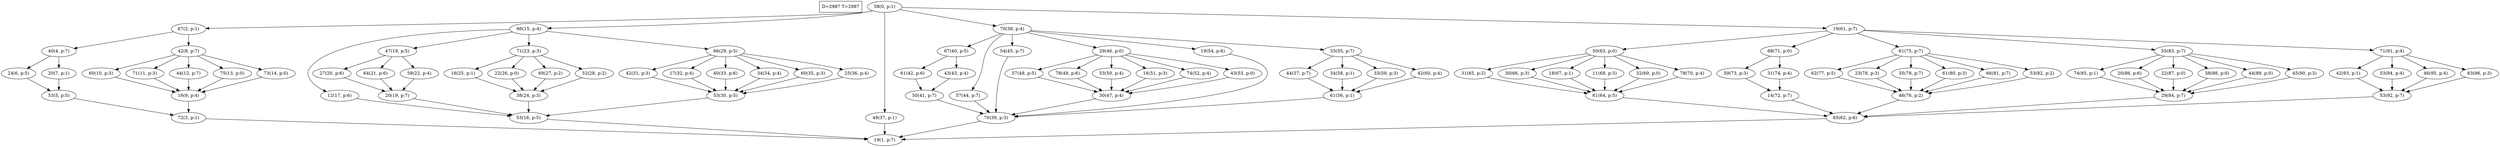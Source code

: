 digraph Task {
i [shape=box, label="D=2987 T=2987"]; 
0 [label="58(0, p:1)"];
1 [label="19(1, p:7)"];
2 [label="67(2, p:1)"];
3 [label="72(3, p:1)"];
4 [label="40(4, p:7)"];
5 [label="53(5, p:5)"];
6 [label="24(6, p:5)"];
7 [label="20(7, p:1)"];
8 [label="42(8, p:7)"];
9 [label="16(9, p:4)"];
10 [label="60(10, p:3)"];
11 [label="71(11, p:3)"];
12 [label="44(12, p:7)"];
13 [label="75(13, p:0)"];
14 [label="73(14, p:0)"];
15 [label="66(15, p:4)"];
16 [label="53(16, p:5)"];
17 [label="12(17, p:6)"];
18 [label="47(18, p:5)"];
19 [label="20(19, p:7)"];
20 [label="27(20, p:6)"];
21 [label="64(21, p:6)"];
22 [label="58(22, p:4)"];
23 [label="71(23, p:3)"];
24 [label="38(24, p:3)"];
25 [label="16(25, p:1)"];
26 [label="22(26, p:0)"];
27 [label="69(27, p:2)"];
28 [label="52(28, p:2)"];
29 [label="66(29, p:5)"];
30 [label="53(30, p:5)"];
31 [label="42(31, p:3)"];
32 [label="17(32, p:4)"];
33 [label="40(33, p:6)"];
34 [label="34(34, p:4)"];
35 [label="60(35, p:3)"];
36 [label="25(36, p:4)"];
37 [label="48(37, p:1)"];
38 [label="70(38, p:4)"];
39 [label="70(39, p:3)"];
40 [label="67(40, p:5)"];
41 [label="50(41, p:7)"];
42 [label="61(42, p:6)"];
43 [label="43(43, p:4)"];
44 [label="57(44, p:7)"];
45 [label="54(45, p:7)"];
46 [label="29(46, p:0)"];
47 [label="30(47, p:4)"];
48 [label="57(48, p:5)"];
49 [label="78(49, p:6)"];
50 [label="53(50, p:4)"];
51 [label="16(51, p:3)"];
52 [label="74(52, p:4)"];
53 [label="43(53, p:0)"];
54 [label="19(54, p:6)"];
55 [label="33(55, p:7)"];
56 [label="61(56, p:1)"];
57 [label="44(57, p:7)"];
58 [label="34(58, p:1)"];
59 [label="33(59, p:3)"];
60 [label="42(60, p:4)"];
61 [label="19(61, p:7)"];
62 [label="65(62, p:6)"];
63 [label="50(63, p:0)"];
64 [label="61(64, p:5)"];
65 [label="31(65, p:2)"];
66 [label="30(66, p:3)"];
67 [label="18(67, p:1)"];
68 [label="11(68, p:3)"];
69 [label="32(69, p:0)"];
70 [label="78(70, p:4)"];
71 [label="68(71, p:0)"];
72 [label="14(72, p:7)"];
73 [label="59(73, p:3)"];
74 [label="31(74, p:4)"];
75 [label="61(75, p:7)"];
76 [label="46(76, p:2)"];
77 [label="62(77, p:5)"];
78 [label="23(78, p:3)"];
79 [label="35(79, p:7)"];
80 [label="61(80, p:3)"];
81 [label="66(81, p:7)"];
82 [label="53(82, p:2)"];
83 [label="55(83, p:7)"];
84 [label="29(84, p:7)"];
85 [label="74(85, p:1)"];
86 [label="20(86, p:6)"];
87 [label="22(87, p:0)"];
88 [label="38(88, p:0)"];
89 [label="44(89, p:0)"];
90 [label="45(90, p:3)"];
91 [label="71(91, p:4)"];
92 [label="53(92, p:7)"];
93 [label="42(93, p:1)"];
94 [label="53(94, p:4)"];
95 [label="46(95, p:4)"];
96 [label="63(96, p:3)"];
0 -> 2;
0 -> 15;
0 -> 37;
0 -> 38;
0 -> 61;
2 -> 4;
2 -> 8;
3 -> 1;
4 -> 6;
4 -> 7;
5 -> 3;
6 -> 5;
7 -> 5;
8 -> 10;
8 -> 11;
8 -> 12;
8 -> 13;
8 -> 14;
9 -> 3;
10 -> 9;
11 -> 9;
12 -> 9;
13 -> 9;
14 -> 9;
15 -> 17;
15 -> 18;
15 -> 23;
15 -> 29;
16 -> 1;
17 -> 16;
18 -> 20;
18 -> 21;
18 -> 22;
19 -> 16;
20 -> 19;
21 -> 19;
22 -> 19;
23 -> 25;
23 -> 26;
23 -> 27;
23 -> 28;
24 -> 16;
25 -> 24;
26 -> 24;
27 -> 24;
28 -> 24;
29 -> 31;
29 -> 32;
29 -> 33;
29 -> 34;
29 -> 35;
29 -> 36;
30 -> 16;
31 -> 30;
32 -> 30;
33 -> 30;
34 -> 30;
35 -> 30;
36 -> 30;
37 -> 1;
38 -> 40;
38 -> 44;
38 -> 45;
38 -> 46;
38 -> 54;
38 -> 55;
39 -> 1;
40 -> 42;
40 -> 43;
41 -> 39;
42 -> 41;
43 -> 41;
44 -> 39;
45 -> 39;
46 -> 48;
46 -> 49;
46 -> 50;
46 -> 51;
46 -> 52;
46 -> 53;
47 -> 39;
48 -> 47;
49 -> 47;
50 -> 47;
51 -> 47;
52 -> 47;
53 -> 47;
54 -> 39;
55 -> 57;
55 -> 58;
55 -> 59;
55 -> 60;
56 -> 39;
57 -> 56;
58 -> 56;
59 -> 56;
60 -> 56;
61 -> 63;
61 -> 71;
61 -> 75;
61 -> 83;
61 -> 91;
62 -> 1;
63 -> 65;
63 -> 66;
63 -> 67;
63 -> 68;
63 -> 69;
63 -> 70;
64 -> 62;
65 -> 64;
66 -> 64;
67 -> 64;
68 -> 64;
69 -> 64;
70 -> 64;
71 -> 73;
71 -> 74;
72 -> 62;
73 -> 72;
74 -> 72;
75 -> 77;
75 -> 78;
75 -> 79;
75 -> 80;
75 -> 81;
75 -> 82;
76 -> 62;
77 -> 76;
78 -> 76;
79 -> 76;
80 -> 76;
81 -> 76;
82 -> 76;
83 -> 85;
83 -> 86;
83 -> 87;
83 -> 88;
83 -> 89;
83 -> 90;
84 -> 62;
85 -> 84;
86 -> 84;
87 -> 84;
88 -> 84;
89 -> 84;
90 -> 84;
91 -> 93;
91 -> 94;
91 -> 95;
91 -> 96;
92 -> 62;
93 -> 92;
94 -> 92;
95 -> 92;
96 -> 92;
}